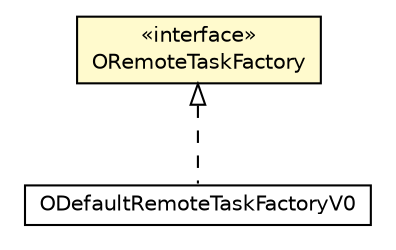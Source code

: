 #!/usr/local/bin/dot
#
# Class diagram 
# Generated by UMLGraph version R5_6-24-gf6e263 (http://www.umlgraph.org/)
#

digraph G {
	edge [fontname="Helvetica",fontsize=10,labelfontname="Helvetica",labelfontsize=10];
	node [fontname="Helvetica",fontsize=10,shape=plaintext];
	nodesep=0.25;
	ranksep=0.5;
	// com.orientechnologies.orient.server.distributed.ORemoteTaskFactory
	c5538936 [label=<<table title="com.orientechnologies.orient.server.distributed.ORemoteTaskFactory" border="0" cellborder="1" cellspacing="0" cellpadding="2" port="p" bgcolor="lemonChiffon" href="./ORemoteTaskFactory.html">
		<tr><td><table border="0" cellspacing="0" cellpadding="1">
<tr><td align="center" balign="center"> &#171;interface&#187; </td></tr>
<tr><td align="center" balign="center"> ORemoteTaskFactory </td></tr>
		</table></td></tr>
		</table>>, URL="./ORemoteTaskFactory.html", fontname="Helvetica", fontcolor="black", fontsize=10.0];
	// com.orientechnologies.orient.server.distributed.impl.task.ODefaultRemoteTaskFactoryV0
	c5539268 [label=<<table title="com.orientechnologies.orient.server.distributed.impl.task.ODefaultRemoteTaskFactoryV0" border="0" cellborder="1" cellspacing="0" cellpadding="2" port="p" href="./impl/task/ODefaultRemoteTaskFactoryV0.html">
		<tr><td><table border="0" cellspacing="0" cellpadding="1">
<tr><td align="center" balign="center"> ODefaultRemoteTaskFactoryV0 </td></tr>
		</table></td></tr>
		</table>>, URL="./impl/task/ODefaultRemoteTaskFactoryV0.html", fontname="Helvetica", fontcolor="black", fontsize=10.0];
	//com.orientechnologies.orient.server.distributed.impl.task.ODefaultRemoteTaskFactoryV0 implements com.orientechnologies.orient.server.distributed.ORemoteTaskFactory
	c5538936:p -> c5539268:p [dir=back,arrowtail=empty,style=dashed];
}


